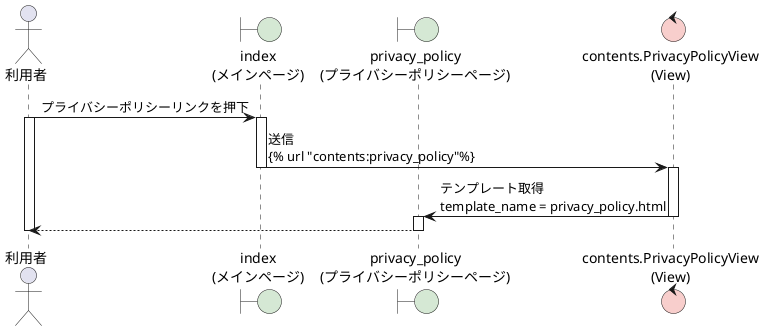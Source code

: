 @startuml PrivacyPolicy
actor 利用者 as user
boundary "index\n(メインページ)" as main #d5e8d4
boundary "privacy_policy\n(プライバシーポリシーページ)" as pp #d5e8d4

control "contents.PrivacyPolicyView\n(View)" as View #f8cecc

user -> main :プライバシーポリシーリンクを押下
activate user
activate main 
main -> View :送信\n{% url "contents:privacy_policy"%}
deactivate main
activate View
View -> pp :テンプレート取得\ntemplate_name = privacy_policy.html
deactivate View
activate pp
pp --> user
deactivate pp
deactivate user
@enduml